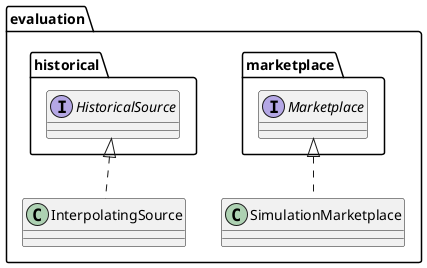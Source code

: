 @startuml

namespace evaluation {
    class SimulationMarketplace implements marketplace.Marketplace
    class InterpolatingSource implements historical.HistoricalSource
}

@enduml